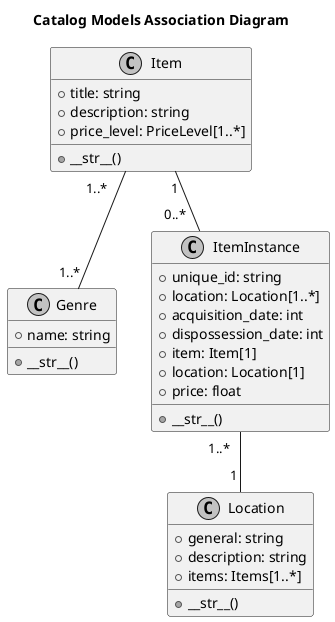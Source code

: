 @startuml

title Catalog Models Association Diagram

skinparam monochrome true

class Item {
    {field} +title: string
    {field} +description: string
    {field} +price_level: PriceLevel[1..*]
    +__str__()
}

class Genre {
    {field} +name: string
    +__str__()
}

class Location {
    {field} +general: string
    {field} +description: string
    {field} +items: Items[1..*]
    +__str__()
}

class ItemInstance {
    {field} +unique_id: string
    {field} +location: Location[1..*]
    {field} +acquisition_date: int
    {field} +dispossession_date: int
    {field} +item: Item[1]
    {field} +location: Location[1]
    +price: float
    +__str__()
}

Item "1..*    " -- "1..*" Genre
Item "1" -- "0..*   " ItemInstance
ItemInstance "1..*   " -- "1 " Location

@enduml
